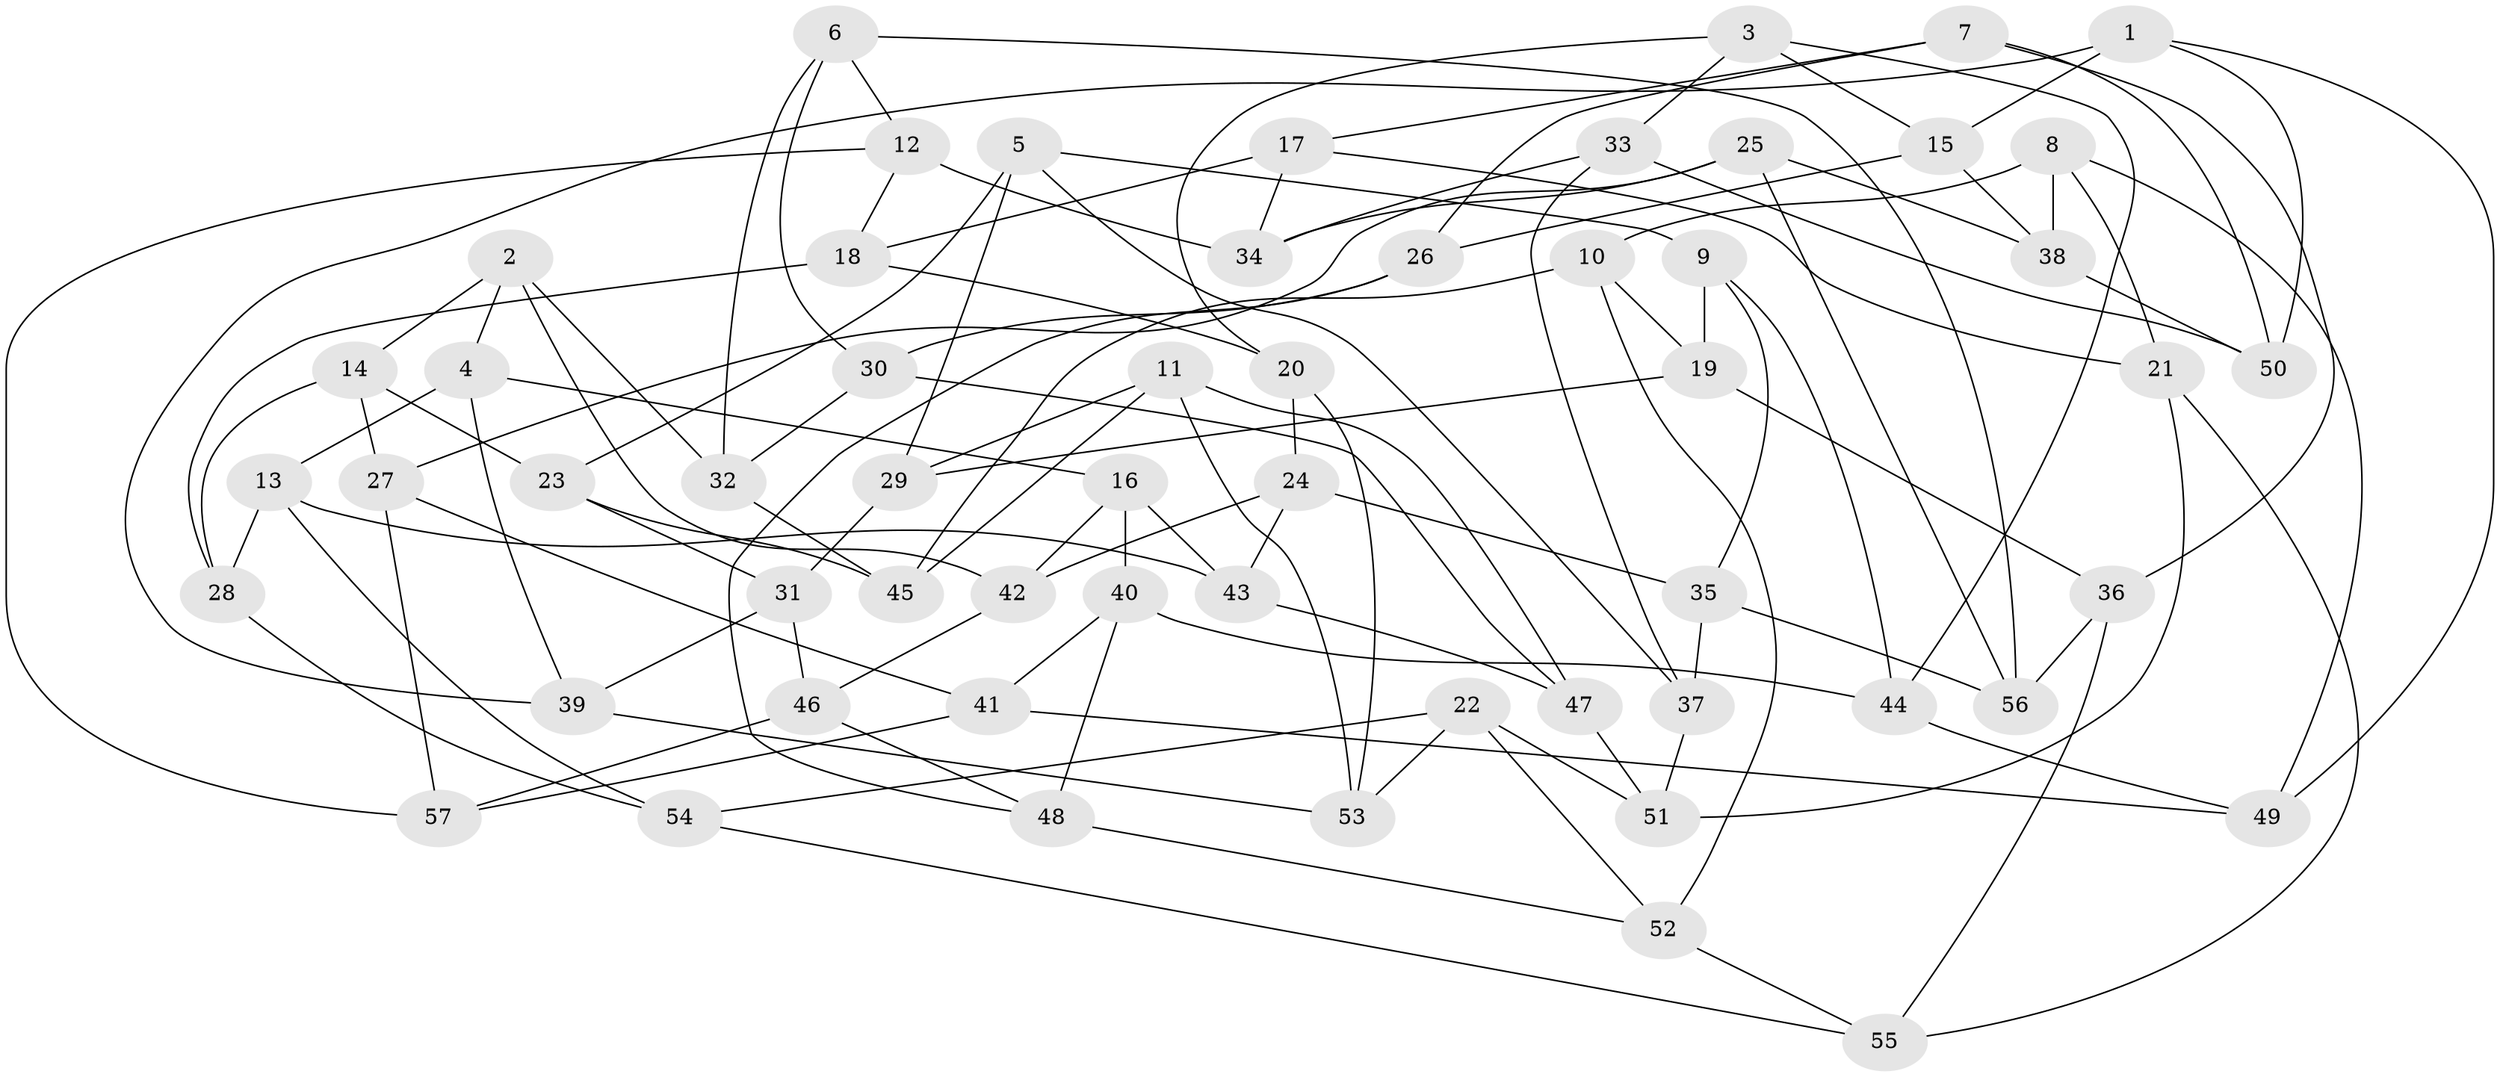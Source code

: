 // Generated by graph-tools (version 1.1) at 2025/16/03/09/25 04:16:31]
// undirected, 57 vertices, 114 edges
graph export_dot {
graph [start="1"]
  node [color=gray90,style=filled];
  1;
  2;
  3;
  4;
  5;
  6;
  7;
  8;
  9;
  10;
  11;
  12;
  13;
  14;
  15;
  16;
  17;
  18;
  19;
  20;
  21;
  22;
  23;
  24;
  25;
  26;
  27;
  28;
  29;
  30;
  31;
  32;
  33;
  34;
  35;
  36;
  37;
  38;
  39;
  40;
  41;
  42;
  43;
  44;
  45;
  46;
  47;
  48;
  49;
  50;
  51;
  52;
  53;
  54;
  55;
  56;
  57;
  1 -- 39;
  1 -- 50;
  1 -- 15;
  1 -- 49;
  2 -- 32;
  2 -- 42;
  2 -- 4;
  2 -- 14;
  3 -- 15;
  3 -- 33;
  3 -- 44;
  3 -- 20;
  4 -- 13;
  4 -- 39;
  4 -- 16;
  5 -- 37;
  5 -- 9;
  5 -- 23;
  5 -- 29;
  6 -- 30;
  6 -- 32;
  6 -- 56;
  6 -- 12;
  7 -- 17;
  7 -- 36;
  7 -- 26;
  7 -- 50;
  8 -- 49;
  8 -- 21;
  8 -- 10;
  8 -- 38;
  9 -- 44;
  9 -- 19;
  9 -- 35;
  10 -- 45;
  10 -- 52;
  10 -- 19;
  11 -- 47;
  11 -- 45;
  11 -- 53;
  11 -- 29;
  12 -- 34;
  12 -- 18;
  12 -- 57;
  13 -- 54;
  13 -- 28;
  13 -- 43;
  14 -- 27;
  14 -- 28;
  14 -- 23;
  15 -- 26;
  15 -- 38;
  16 -- 42;
  16 -- 43;
  16 -- 40;
  17 -- 21;
  17 -- 34;
  17 -- 18;
  18 -- 20;
  18 -- 28;
  19 -- 36;
  19 -- 29;
  20 -- 24;
  20 -- 53;
  21 -- 55;
  21 -- 51;
  22 -- 54;
  22 -- 53;
  22 -- 51;
  22 -- 52;
  23 -- 45;
  23 -- 31;
  24 -- 35;
  24 -- 43;
  24 -- 42;
  25 -- 38;
  25 -- 27;
  25 -- 34;
  25 -- 56;
  26 -- 48;
  26 -- 30;
  27 -- 57;
  27 -- 41;
  28 -- 54;
  29 -- 31;
  30 -- 32;
  30 -- 47;
  31 -- 39;
  31 -- 46;
  32 -- 45;
  33 -- 37;
  33 -- 34;
  33 -- 50;
  35 -- 37;
  35 -- 56;
  36 -- 55;
  36 -- 56;
  37 -- 51;
  38 -- 50;
  39 -- 53;
  40 -- 48;
  40 -- 41;
  40 -- 44;
  41 -- 57;
  41 -- 49;
  42 -- 46;
  43 -- 47;
  44 -- 49;
  46 -- 48;
  46 -- 57;
  47 -- 51;
  48 -- 52;
  52 -- 55;
  54 -- 55;
}
